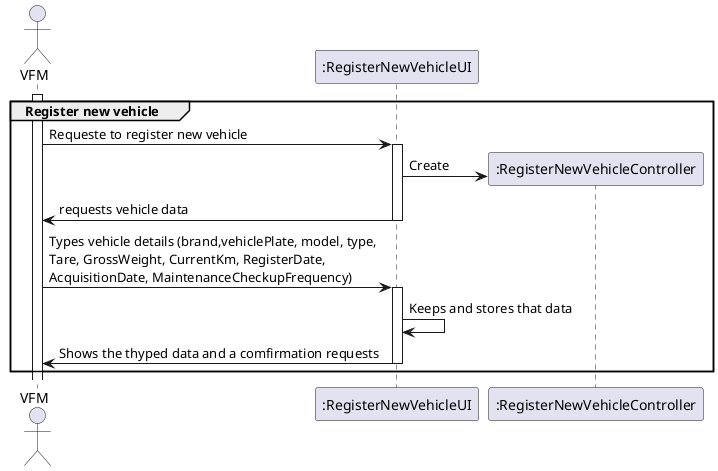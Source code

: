 
@startuml

actor "VFM" as USER



participant ":RegisterNewVehicleUI" as RegisterNewVehicleUI
participant ":RegisterNewVehicleController" as RegisterNewVehicleController

group Register new vehicle
activate USER
USER -> RegisterNewVehicleUI : Requeste to register new vehicle
activate RegisterNewVehicleUI
RegisterNewVehicleUI -> RegisterNewVehicleController** : Create
RegisterNewVehicleUI -> USER : requests vehicle data
deactivate RegisterNewVehicleUI
USER -> RegisterNewVehicleUI : Types vehicle details (brand,vehiclePlate, model, type, \nTare, GrossWeight, CurrentKm, RegisterDate, \nAcquisitionDate, MaintenanceCheckupFrequency)
activate RegisterNewVehicleUI
RegisterNewVehicleUI -> RegisterNewVehicleUI : Keeps and stores that data
RegisterNewVehicleUI -> USER : Shows the thyped data and a comfirmation requests
deactivate RegisterNewVehicleUI
end

@enduml